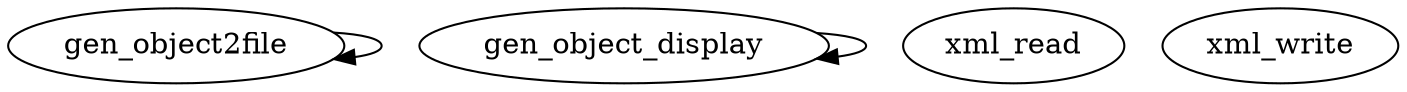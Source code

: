 /* Created by mdot for Matlab */
digraph m2html {
  gen_object2file -> gen_object2file;
  gen_object_display -> gen_object_display;

  gen_object2file [URL="gen_object2file.html"];
  gen_object_display [URL="gen_object_display.html"];
  xml_read [URL="xml_read.html"];
  xml_write [URL="xml_write.html"];
}
